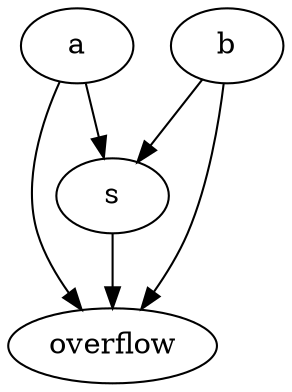 strict digraph "" {
	a -> overflow	[weight=1.0];
	a -> s	[weight=8.0];
	b -> overflow	[weight=1.0];
	b -> s	[weight=7.0];
	s -> overflow	[weight=1.0];
}
